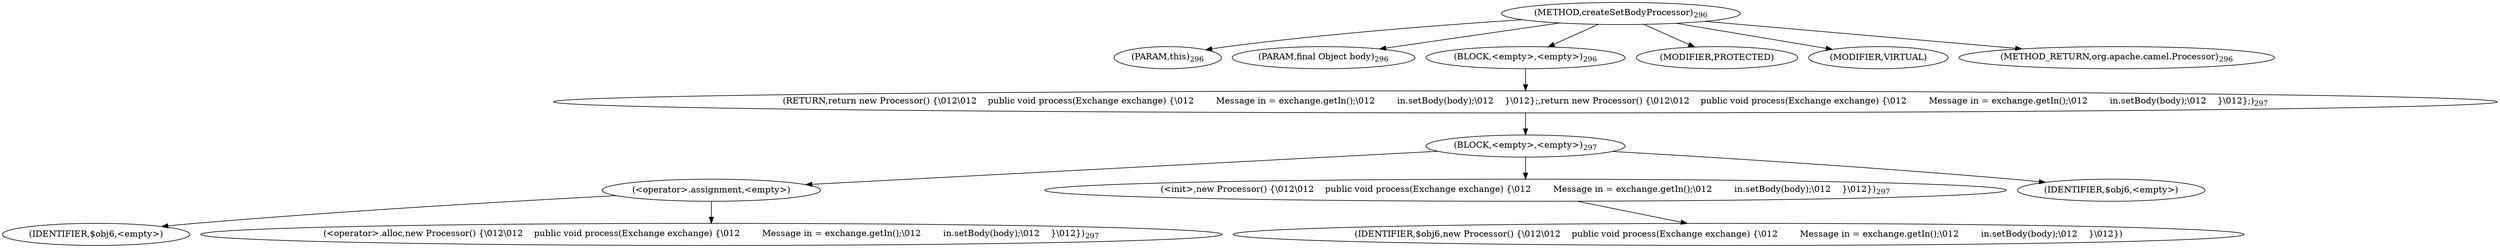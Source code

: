 digraph "createSetBodyProcessor" {  
"914" [label = <(METHOD,createSetBodyProcessor)<SUB>296</SUB>> ]
"915" [label = <(PARAM,this)<SUB>296</SUB>> ]
"916" [label = <(PARAM,final Object body)<SUB>296</SUB>> ]
"917" [label = <(BLOCK,&lt;empty&gt;,&lt;empty&gt;)<SUB>296</SUB>> ]
"918" [label = <(RETURN,return new Processor() {\012\012    public void process(Exchange exchange) {\012        Message in = exchange.getIn();\012        in.setBody(body);\012    }\012};,return new Processor() {\012\012    public void process(Exchange exchange) {\012        Message in = exchange.getIn();\012        in.setBody(body);\012    }\012};)<SUB>297</SUB>> ]
"919" [label = <(BLOCK,&lt;empty&gt;,&lt;empty&gt;)<SUB>297</SUB>> ]
"920" [label = <(&lt;operator&gt;.assignment,&lt;empty&gt;)> ]
"921" [label = <(IDENTIFIER,$obj6,&lt;empty&gt;)> ]
"922" [label = <(&lt;operator&gt;.alloc,new Processor() {\012\012    public void process(Exchange exchange) {\012        Message in = exchange.getIn();\012        in.setBody(body);\012    }\012})<SUB>297</SUB>> ]
"923" [label = <(&lt;init&gt;,new Processor() {\012\012    public void process(Exchange exchange) {\012        Message in = exchange.getIn();\012        in.setBody(body);\012    }\012})<SUB>297</SUB>> ]
"924" [label = <(IDENTIFIER,$obj6,new Processor() {\012\012    public void process(Exchange exchange) {\012        Message in = exchange.getIn();\012        in.setBody(body);\012    }\012})> ]
"925" [label = <(IDENTIFIER,$obj6,&lt;empty&gt;)> ]
"926" [label = <(MODIFIER,PROTECTED)> ]
"927" [label = <(MODIFIER,VIRTUAL)> ]
"928" [label = <(METHOD_RETURN,org.apache.camel.Processor)<SUB>296</SUB>> ]
  "914" -> "915" 
  "914" -> "916" 
  "914" -> "917" 
  "914" -> "926" 
  "914" -> "927" 
  "914" -> "928" 
  "917" -> "918" 
  "918" -> "919" 
  "919" -> "920" 
  "919" -> "923" 
  "919" -> "925" 
  "920" -> "921" 
  "920" -> "922" 
  "923" -> "924" 
}
